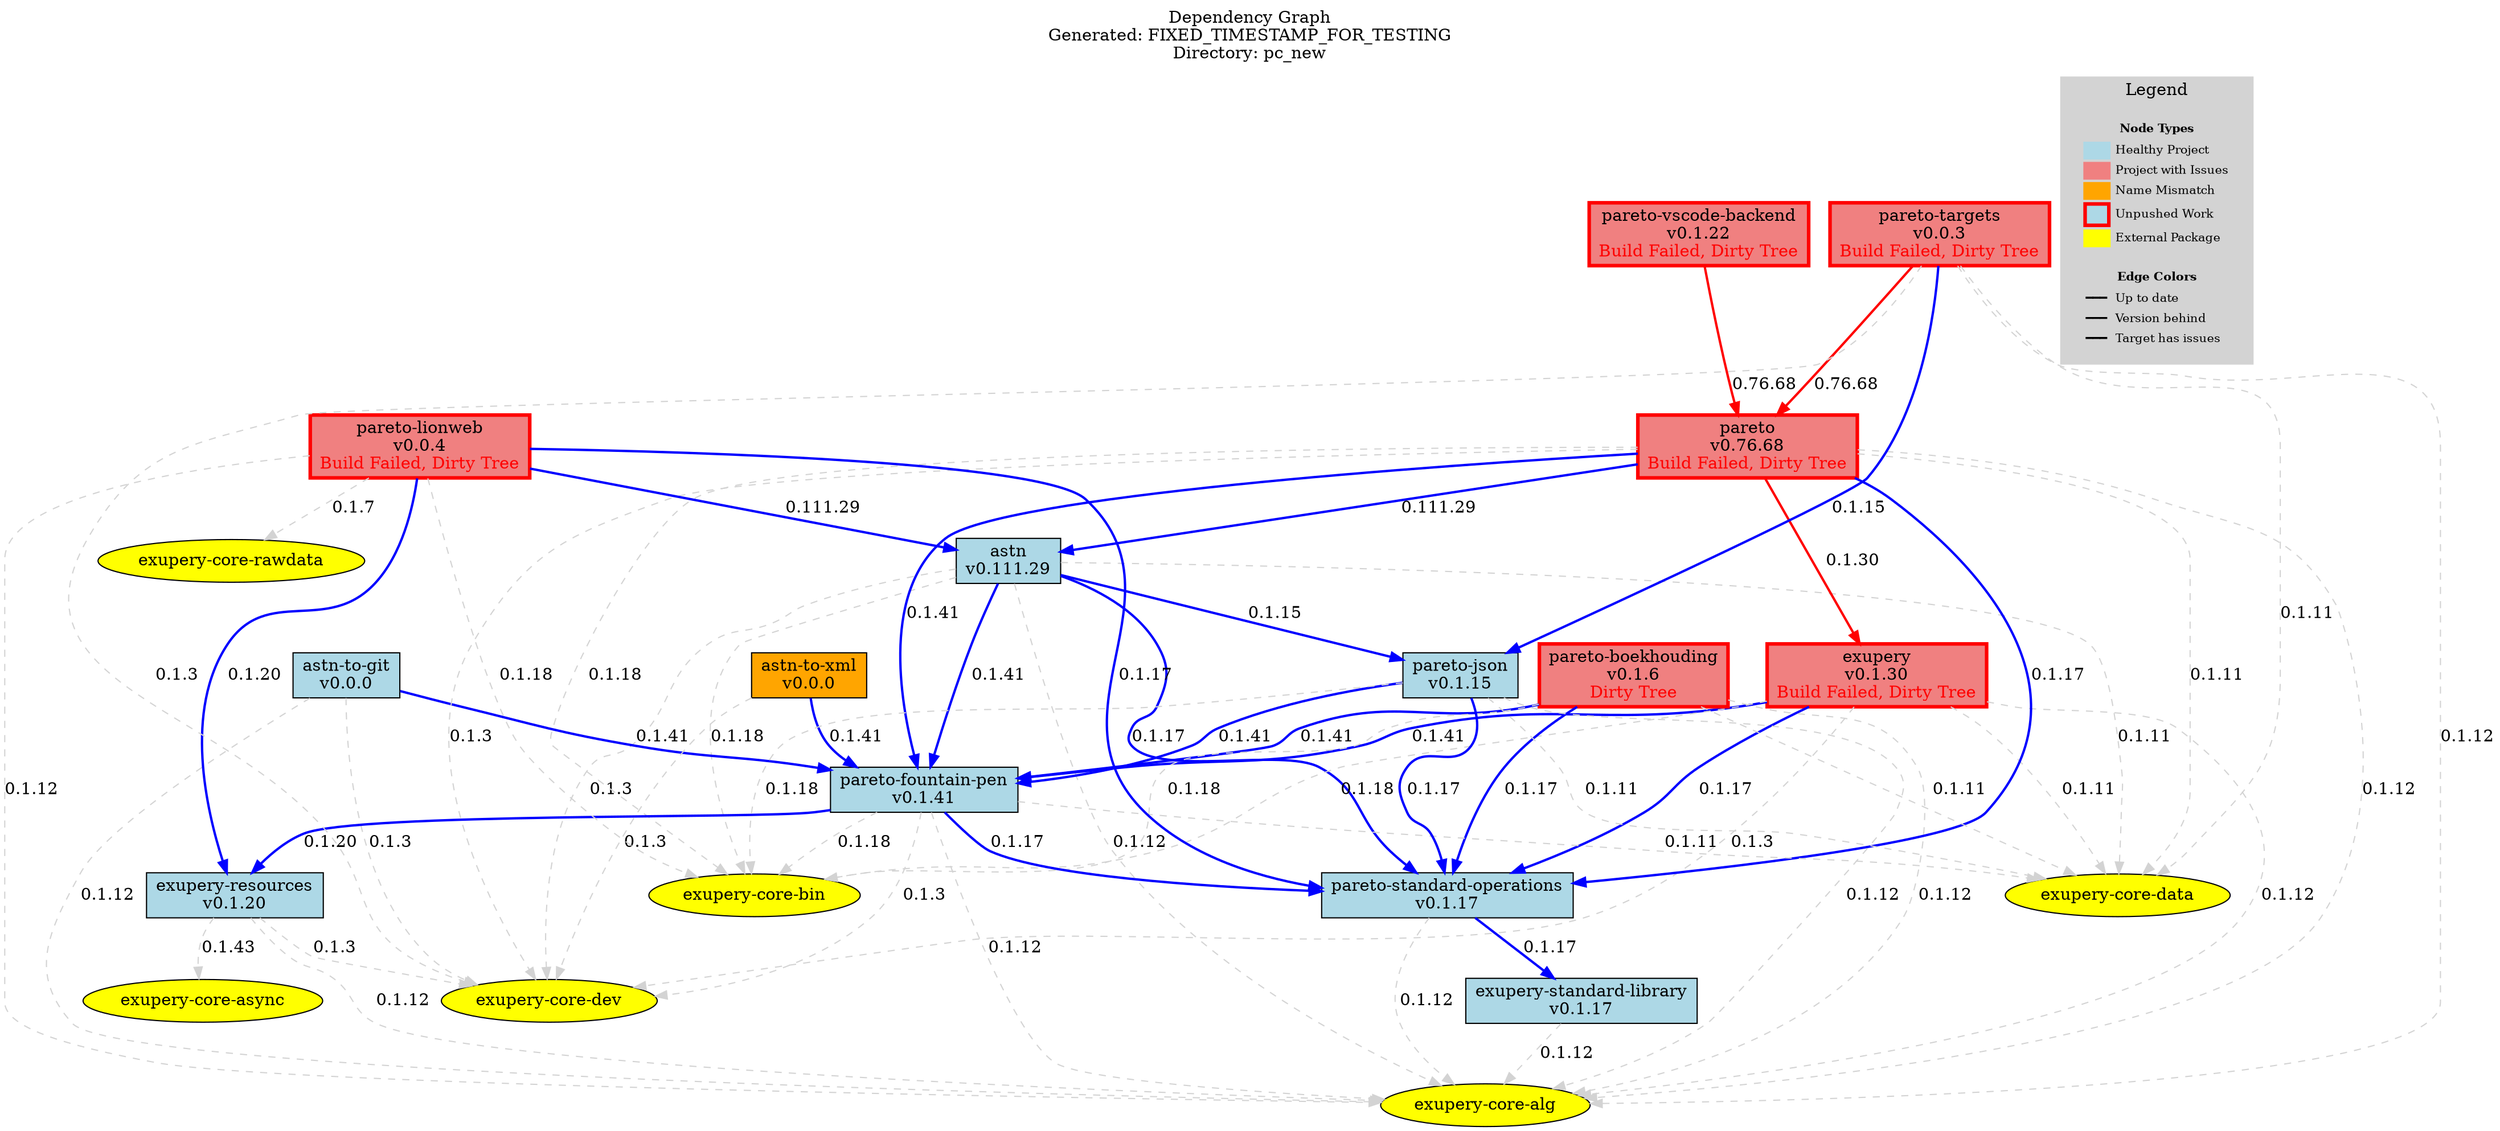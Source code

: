 digraph dependencies {
    rankdir=TB;
    node [shape=box, style=filled];
    
    // Graph title
    labelloc="t";
    label="Dependency Graph\nGenerated: FIXED_TIMESTAMP_FOR_TESTING\nDirectory: pc_new";
    
    // Project nodes (sibling repositories)
    astn [label=<astn<BR/>v0.111.29>, fillcolor=lightblue];
    astn_to_git [label=<astn-to-git<BR/>v0.0.0>, fillcolor=lightblue];
    astn_to_xml [label=<astn-to-xml<BR/>v0.0.0>, fillcolor=orange];
    exupery [label=<exupery<BR/>v0.1.30<BR/><FONT COLOR="red">Build Failed, Dirty Tree</FONT>>, fillcolor=lightcoral, color=red, penwidth=3];
    exupery_resources [label=<exupery-resources<BR/>v0.1.20>, fillcolor=lightblue];
    exupery_standard_library [label=<exupery-standard-library<BR/>v0.1.17>, fillcolor=lightblue];
    pareto [label=<pareto<BR/>v0.76.68<BR/><FONT COLOR="red">Build Failed, Dirty Tree</FONT>>, fillcolor=lightcoral, color=red, penwidth=3];
    pareto_boekhouding [label=<pareto-boekhouding<BR/>v0.1.6<BR/><FONT COLOR="red">Dirty Tree</FONT>>, fillcolor=lightcoral, color=red, penwidth=3];
    pareto_fountain_pen [label=<pareto-fountain-pen<BR/>v0.1.41>, fillcolor=lightblue];
    pareto_json [label=<pareto-json<BR/>v0.1.15>, fillcolor=lightblue];
    pareto_lionweb [label=<pareto-lionweb<BR/>v0.0.4<BR/><FONT COLOR="red">Build Failed, Dirty Tree</FONT>>, fillcolor=lightcoral, color=red, penwidth=3];
    pareto_standard_operations [label=<pareto-standard-operations<BR/>v0.1.17>, fillcolor=lightblue];
    pareto_targets [label=<pareto-targets<BR/>v0.0.3<BR/><FONT COLOR="red">Build Failed, Dirty Tree</FONT>>, fillcolor=lightcoral, color=red, penwidth=3];
    pareto_vscode_backend [label=<pareto-vscode-backend<BR/>v0.1.22<BR/><FONT COLOR="red">Build Failed, Dirty Tree</FONT>>, fillcolor=lightcoral, color=red, penwidth=3];

    // External dependency nodes
    exupery_core_alg [label="exupery-core-alg", fillcolor=yellow, shape=ellipse];
    exupery_core_bin [label="exupery-core-bin", fillcolor=yellow, shape=ellipse];
    exupery_core_data [label="exupery-core-data", fillcolor=yellow, shape=ellipse];
    exupery_core_dev [label="exupery-core-dev", fillcolor=yellow, shape=ellipse];
    exupery_core_async [label="exupery-core-async", fillcolor=yellow, shape=ellipse];
    exupery_core_rawdata [label="exupery-core-rawdata", fillcolor=yellow, shape=ellipse];

    // Dependencies
    astn -> exupery_core_alg [label="0.1.12", color=lightgrey, style=dashed];
    astn -> exupery_core_bin [label="0.1.18", color=lightgrey, style=dashed];
    astn -> exupery_core_data [label="0.1.11", color=lightgrey, style=dashed];
    astn -> exupery_core_dev [label="0.1.3", color=lightgrey, style=dashed];
    astn -> pareto_fountain_pen [label="0.1.41", color=blue, penwidth=2];
    astn -> pareto_json [label="0.1.15", color=blue, penwidth=2];
    astn -> pareto_standard_operations [label="0.1.17", color=blue, penwidth=2];
    astn_to_git -> exupery_core_alg [label="0.1.12", color=lightgrey, style=dashed];
    astn_to_git -> exupery_core_dev [label="0.1.3", color=lightgrey, style=dashed];
    astn_to_git -> pareto_fountain_pen [label="0.1.41", color=blue, penwidth=2];
    astn_to_xml -> exupery_core_dev [label="0.1.3", color=lightgrey, style=dashed];
    astn_to_xml -> pareto_fountain_pen [label="0.1.41", color=blue, penwidth=2];
    exupery -> exupery_core_alg [label="0.1.12", color=lightgrey, style=dashed];
    exupery -> exupery_core_bin [label="0.1.18", color=lightgrey, style=dashed];
    exupery -> exupery_core_data [label="0.1.11", color=lightgrey, style=dashed];
    exupery -> exupery_core_dev [label="0.1.3", color=lightgrey, style=dashed];
    exupery -> pareto_fountain_pen [label="0.1.41", color=blue, penwidth=2];
    exupery -> pareto_standard_operations [label="0.1.17", color=blue, penwidth=2];
    exupery_resources -> exupery_core_alg [label="0.1.12", color=lightgrey, style=dashed];
    exupery_resources -> exupery_core_async [label="0.1.43", color=lightgrey, style=dashed];
    exupery_resources -> exupery_core_dev [label="0.1.3", color=lightgrey, style=dashed];
    exupery_standard_library -> exupery_core_alg [label="0.1.12", color=lightgrey, style=dashed];
    pareto -> astn [label="0.111.29", color=blue, penwidth=2];
    pareto -> exupery [label="0.1.30", color=red, penwidth=2];
    pareto -> exupery_core_alg [label="0.1.12", color=lightgrey, style=dashed];
    pareto -> exupery_core_bin [label="0.1.18", color=lightgrey, style=dashed];
    pareto -> exupery_core_data [label="0.1.11", color=lightgrey, style=dashed];
    pareto -> exupery_core_dev [label="0.1.3", color=lightgrey, style=dashed];
    pareto -> pareto_fountain_pen [label="0.1.41", color=blue, penwidth=2];
    pareto -> pareto_standard_operations [label="0.1.17", color=blue, penwidth=2];
    pareto_boekhouding -> exupery_core_alg [label="0.1.12", color=lightgrey, style=dashed];
    pareto_boekhouding -> exupery_core_bin [label="0.1.18", color=lightgrey, style=dashed];
    pareto_boekhouding -> exupery_core_data [label="0.1.11", color=lightgrey, style=dashed];
    pareto_boekhouding -> pareto_fountain_pen [label="0.1.41", color=blue, penwidth=2];
    pareto_boekhouding -> pareto_standard_operations [label="0.1.17", color=blue, penwidth=2];
    pareto_fountain_pen -> exupery_core_alg [label="0.1.12", color=lightgrey, style=dashed];
    pareto_fountain_pen -> exupery_core_bin [label="0.1.18", color=lightgrey, style=dashed];
    pareto_fountain_pen -> exupery_core_data [label="0.1.11", color=lightgrey, style=dashed];
    pareto_fountain_pen -> exupery_core_dev [label="0.1.3", color=lightgrey, style=dashed];
    pareto_fountain_pen -> exupery_resources [label="0.1.20", color=blue, penwidth=2];
    pareto_fountain_pen -> pareto_standard_operations [label="0.1.17", color=blue, penwidth=2];
    pareto_json -> exupery_core_alg [label="0.1.12", color=lightgrey, style=dashed];
    pareto_json -> exupery_core_bin [label="0.1.18", color=lightgrey, style=dashed];
    pareto_json -> exupery_core_data [label="0.1.11", color=lightgrey, style=dashed];
    pareto_json -> pareto_fountain_pen [label="0.1.41", color=blue, penwidth=2];
    pareto_json -> pareto_standard_operations [label="0.1.17", color=blue, penwidth=2];
    pareto_lionweb -> astn [label="0.111.29", color=blue, penwidth=2];
    pareto_lionweb -> exupery_core_alg [label="0.1.12", color=lightgrey, style=dashed];
    pareto_lionweb -> exupery_core_bin [label="0.1.18", color=lightgrey, style=dashed];
    pareto_lionweb -> exupery_core_rawdata [label="0.1.7", color=lightgrey, style=dashed];
    pareto_lionweb -> exupery_resources [label="0.1.20", color=blue, penwidth=2];
    pareto_lionweb -> pareto_standard_operations [label="0.1.17", color=blue, penwidth=2];
    pareto_standard_operations -> exupery_core_alg [label="0.1.12", color=lightgrey, style=dashed];
    pareto_standard_operations -> exupery_standard_library [label="0.1.17", color=blue, penwidth=2];
    pareto_targets -> exupery_core_alg [label="0.1.12", color=lightgrey, style=dashed];
    pareto_targets -> exupery_core_data [label="0.1.11", color=lightgrey, style=dashed];
    pareto_targets -> exupery_core_dev [label="0.1.3", color=lightgrey, style=dashed];
    pareto_targets -> pareto [label="0.76.68", color=red, penwidth=2];
    pareto_targets -> pareto_json [label="0.1.15", color=blue, penwidth=2];
    pareto_vscode_backend -> pareto [label="0.76.68", color=red, penwidth=2];

    // Legend (at bottom, compact vertical layout)
    subgraph cluster_legend {
        label="Legend";
        style=filled;
        color=lightgrey;
        
        node [shape=plaintext, fontsize=10];
        
        legend_nodes [label=<
            <TABLE BORDER="0" CELLBORDER="0" CELLSPACING="2">
            <TR><TD COLSPAN="2"><B>Node Types</B></TD></TR>
            <TR><TD BGCOLOR="lightblue" WIDTH="20"> </TD><TD ALIGN="LEFT">Healthy Project</TD></TR>
            <TR><TD BGCOLOR="lightcoral" WIDTH="20"> </TD><TD ALIGN="LEFT">Project with Issues</TD></TR>
            <TR><TD BGCOLOR="orange" WIDTH="20"> </TD><TD ALIGN="LEFT">Name Mismatch</TD></TR>
            <TR><TD BGCOLOR="lightblue" BORDER="3" COLOR="red" WIDTH="20"> </TD><TD ALIGN="LEFT">Unpushed Work</TD></TR>
            <TR><TD BGCOLOR="yellow" WIDTH="20"> </TD><TD ALIGN="LEFT">External Package</TD></TR>
            <TR><TD COLSPAN="2"> </TD></TR>
            <TR><TD COLSPAN="2"><B>Edge Colors</B></TD></TR>
            <TR><TD COLOR="blue" WIDTH="20">━━━</TD><TD ALIGN="LEFT">Up to date</TD></TR>
            <TR><TD COLOR="yellow" WIDTH="20">━━━</TD><TD ALIGN="LEFT">Version behind</TD></TR>
            <TR><TD COLOR="red" WIDTH="20">━━━</TD><TD ALIGN="LEFT">Target has issues</TD></TR>
            </TABLE>
        >];
    }}
